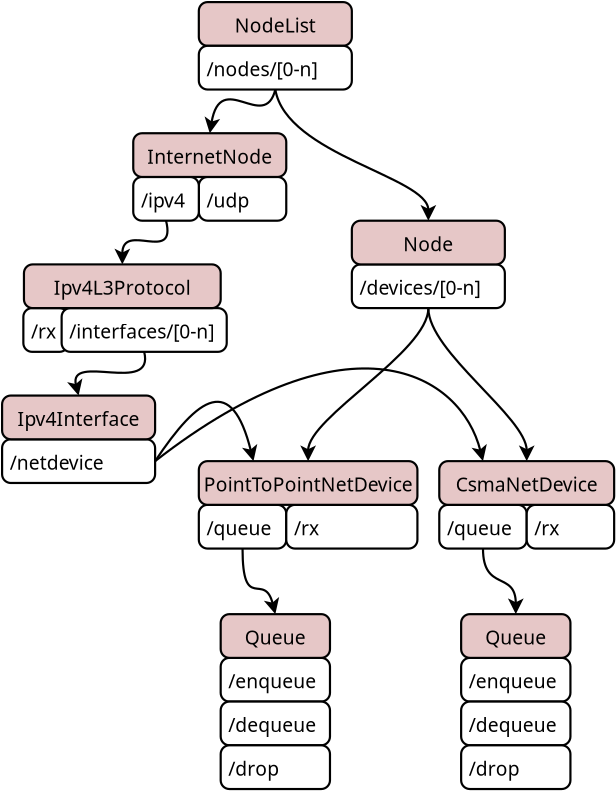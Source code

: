 <?xml version="1.0" encoding="UTF-8"?>
<dia:diagram xmlns:dia="http://www.lysator.liu.se/~alla/dia/">
    <dia:layer name="Background" visible="true">
        <dia:object type="Flowchart - Box" version="0" id="O0">
            <dia:attribute name="obj_pos">
                <dia:point val="-1,-27"/>
            </dia:attribute>
            <dia:attribute name="obj_bb">
                <dia:rectangle val="-1.05,-27.05;6.05,-24.95"/>
            </dia:attribute>
            <dia:attribute name="elem_corner">
                <dia:point val="-1,-27"/>
            </dia:attribute>
            <dia:attribute name="elem_width">
                <dia:real val="7"/>
            </dia:attribute>
            <dia:attribute name="elem_height">
                <dia:real val="2"/>
            </dia:attribute>
            <dia:attribute name="show_background">
                <dia:boolean val="true"/>
            </dia:attribute>
            <dia:attribute name="corner_radius">
                <dia:real val="0.4"/>
            </dia:attribute>
            <dia:attribute name="padding">
                <dia:real val="0.4"/>
            </dia:attribute>
            <dia:attribute name="text">
                <dia:composite type="text">
                    <dia:attribute name="string">
                        <dia:string>#/devices/[0-n]#</dia:string>
                    </dia:attribute>
                    <dia:attribute name="font">
                        <dia:font family="sans" style="0" name="Helvetica"/>
                    </dia:attribute>
                    <dia:attribute name="height">
                        <dia:real val="1.1"/>
                    </dia:attribute>
                    <dia:attribute name="pos">
                        <dia:point val="-0.65,-25.75"/>
                    </dia:attribute>
                    <dia:attribute name="color">
                        <dia:color val="#000000"/>
                    </dia:attribute>
                    <dia:attribute name="alignment">
                        <dia:enum val="0"/>
                    </dia:attribute>
                </dia:composite>
            </dia:attribute>
        </dia:object>
        <dia:object type="Flowchart - Box" version="0" id="O1">
            <dia:attribute name="obj_pos">
                <dia:point val="-8,-39"/>
            </dia:attribute>
            <dia:attribute name="obj_bb">
                <dia:rectangle val="-8.05,-39.05;-0.95,-36.95"/>
            </dia:attribute>
            <dia:attribute name="elem_corner">
                <dia:point val="-8,-39"/>
            </dia:attribute>
            <dia:attribute name="elem_width">
                <dia:real val="7"/>
            </dia:attribute>
            <dia:attribute name="elem_height">
                <dia:real val="2"/>
            </dia:attribute>
            <dia:attribute name="inner_color">
                <dia:color val="#e6c7c7"/>
            </dia:attribute>
            <dia:attribute name="show_background">
                <dia:boolean val="true"/>
            </dia:attribute>
            <dia:attribute name="corner_radius">
                <dia:real val="0.4"/>
            </dia:attribute>
            <dia:attribute name="padding">
                <dia:real val="0.1"/>
            </dia:attribute>
            <dia:attribute name="text">
                <dia:composite type="text">
                    <dia:attribute name="string">
                        <dia:string>#NodeList#</dia:string>
                    </dia:attribute>
                    <dia:attribute name="font">
                        <dia:font family="sans" style="0" name="Helvetica"/>
                    </dia:attribute>
                    <dia:attribute name="height">
                        <dia:real val="1.1"/>
                    </dia:attribute>
                    <dia:attribute name="pos">
                        <dia:point val="-4.5,-37.75"/>
                    </dia:attribute>
                    <dia:attribute name="color">
                        <dia:color val="#000000"/>
                    </dia:attribute>
                    <dia:attribute name="alignment">
                        <dia:enum val="1"/>
                    </dia:attribute>
                </dia:composite>
            </dia:attribute>
        </dia:object>
        <dia:object type="Flowchart - Box" version="0" id="O2">
            <dia:attribute name="obj_pos">
                <dia:point val="-1,-29"/>
            </dia:attribute>
            <dia:attribute name="obj_bb">
                <dia:rectangle val="-1.05,-29.05;6.05,-26.95"/>
            </dia:attribute>
            <dia:attribute name="elem_corner">
                <dia:point val="-1,-29"/>
            </dia:attribute>
            <dia:attribute name="elem_width">
                <dia:real val="7"/>
            </dia:attribute>
            <dia:attribute name="elem_height">
                <dia:real val="2"/>
            </dia:attribute>
            <dia:attribute name="inner_color">
                <dia:color val="#e6c7c7"/>
            </dia:attribute>
            <dia:attribute name="show_background">
                <dia:boolean val="true"/>
            </dia:attribute>
            <dia:attribute name="corner_radius">
                <dia:real val="0.4"/>
            </dia:attribute>
            <dia:attribute name="padding">
                <dia:real val="0.1"/>
            </dia:attribute>
            <dia:attribute name="text">
                <dia:composite type="text">
                    <dia:attribute name="string">
                        <dia:string>#Node#</dia:string>
                    </dia:attribute>
                    <dia:attribute name="font">
                        <dia:font family="sans" style="0" name="Helvetica"/>
                    </dia:attribute>
                    <dia:attribute name="height">
                        <dia:real val="1.1"/>
                    </dia:attribute>
                    <dia:attribute name="pos">
                        <dia:point val="2.5,-27.75"/>
                    </dia:attribute>
                    <dia:attribute name="color">
                        <dia:color val="#000000"/>
                    </dia:attribute>
                    <dia:attribute name="alignment">
                        <dia:enum val="1"/>
                    </dia:attribute>
                </dia:composite>
            </dia:attribute>
        </dia:object>
        <dia:object type="Flowchart - Box" version="0" id="O3">
            <dia:attribute name="obj_pos">
                <dia:point val="3,-16"/>
            </dia:attribute>
            <dia:attribute name="obj_bb">
                <dia:rectangle val="2.95,-16.05;7.05,-13.95"/>
            </dia:attribute>
            <dia:attribute name="elem_corner">
                <dia:point val="3,-16"/>
            </dia:attribute>
            <dia:attribute name="elem_width">
                <dia:real val="4"/>
            </dia:attribute>
            <dia:attribute name="elem_height">
                <dia:real val="2"/>
            </dia:attribute>
            <dia:attribute name="show_background">
                <dia:boolean val="true"/>
            </dia:attribute>
            <dia:attribute name="corner_radius">
                <dia:real val="0.4"/>
            </dia:attribute>
            <dia:attribute name="padding">
                <dia:real val="0.4"/>
            </dia:attribute>
            <dia:attribute name="text">
                <dia:composite type="text">
                    <dia:attribute name="string">
                        <dia:string>#/queue#</dia:string>
                    </dia:attribute>
                    <dia:attribute name="font">
                        <dia:font family="sans" style="0" name="Helvetica"/>
                    </dia:attribute>
                    <dia:attribute name="height">
                        <dia:real val="1.1"/>
                    </dia:attribute>
                    <dia:attribute name="pos">
                        <dia:point val="3.35,-14.75"/>
                    </dia:attribute>
                    <dia:attribute name="color">
                        <dia:color val="#000000"/>
                    </dia:attribute>
                    <dia:attribute name="alignment">
                        <dia:enum val="0"/>
                    </dia:attribute>
                </dia:composite>
            </dia:attribute>
        </dia:object>
        <dia:object type="Flowchart - Box" version="0" id="O4">
            <dia:attribute name="obj_pos">
                <dia:point val="-8,-37"/>
            </dia:attribute>
            <dia:attribute name="obj_bb">
                <dia:rectangle val="-8.05,-37.05;-0.95,-34.95"/>
            </dia:attribute>
            <dia:attribute name="elem_corner">
                <dia:point val="-8,-37"/>
            </dia:attribute>
            <dia:attribute name="elem_width">
                <dia:real val="7"/>
            </dia:attribute>
            <dia:attribute name="elem_height">
                <dia:real val="2"/>
            </dia:attribute>
            <dia:attribute name="show_background">
                <dia:boolean val="true"/>
            </dia:attribute>
            <dia:attribute name="corner_radius">
                <dia:real val="0.4"/>
            </dia:attribute>
            <dia:attribute name="padding">
                <dia:real val="0.4"/>
            </dia:attribute>
            <dia:attribute name="text">
                <dia:composite type="text">
                    <dia:attribute name="string">
                        <dia:string>#/nodes/[0-n]#</dia:string>
                    </dia:attribute>
                    <dia:attribute name="font">
                        <dia:font family="sans" style="0" name="Helvetica"/>
                    </dia:attribute>
                    <dia:attribute name="height">
                        <dia:real val="1.1"/>
                    </dia:attribute>
                    <dia:attribute name="pos">
                        <dia:point val="-7.65,-35.75"/>
                    </dia:attribute>
                    <dia:attribute name="color">
                        <dia:color val="#000000"/>
                    </dia:attribute>
                    <dia:attribute name="alignment">
                        <dia:enum val="0"/>
                    </dia:attribute>
                </dia:composite>
            </dia:attribute>
        </dia:object>
        <dia:object type="Flowchart - Box" version="0" id="O5">
            <dia:attribute name="obj_pos">
                <dia:point val="-8,-31"/>
            </dia:attribute>
            <dia:attribute name="obj_bb">
                <dia:rectangle val="-8.05,-31.05;-3.95,-28.95"/>
            </dia:attribute>
            <dia:attribute name="elem_corner">
                <dia:point val="-8,-31"/>
            </dia:attribute>
            <dia:attribute name="elem_width">
                <dia:real val="4"/>
            </dia:attribute>
            <dia:attribute name="elem_height">
                <dia:real val="2"/>
            </dia:attribute>
            <dia:attribute name="show_background">
                <dia:boolean val="true"/>
            </dia:attribute>
            <dia:attribute name="corner_radius">
                <dia:real val="0.4"/>
            </dia:attribute>
            <dia:attribute name="padding">
                <dia:real val="0.4"/>
            </dia:attribute>
            <dia:attribute name="text">
                <dia:composite type="text">
                    <dia:attribute name="string">
                        <dia:string>#/udp#</dia:string>
                    </dia:attribute>
                    <dia:attribute name="font">
                        <dia:font family="sans" style="0" name="Helvetica"/>
                    </dia:attribute>
                    <dia:attribute name="height">
                        <dia:real val="1.1"/>
                    </dia:attribute>
                    <dia:attribute name="pos">
                        <dia:point val="-7.65,-29.75"/>
                    </dia:attribute>
                    <dia:attribute name="color">
                        <dia:color val="#000000"/>
                    </dia:attribute>
                    <dia:attribute name="alignment">
                        <dia:enum val="0"/>
                    </dia:attribute>
                </dia:composite>
            </dia:attribute>
        </dia:object>
        <dia:object type="Flowchart - Box" version="0" id="O6">
            <dia:attribute name="obj_pos">
                <dia:point val="-16,-25"/>
            </dia:attribute>
            <dia:attribute name="obj_bb">
                <dia:rectangle val="-16.05,-25.05;-13.95,-22.95"/>
            </dia:attribute>
            <dia:attribute name="elem_corner">
                <dia:point val="-16,-25"/>
            </dia:attribute>
            <dia:attribute name="elem_width">
                <dia:real val="2"/>
            </dia:attribute>
            <dia:attribute name="elem_height">
                <dia:real val="2"/>
            </dia:attribute>
            <dia:attribute name="show_background">
                <dia:boolean val="true"/>
            </dia:attribute>
            <dia:attribute name="corner_radius">
                <dia:real val="0.4"/>
            </dia:attribute>
            <dia:attribute name="padding">
                <dia:real val="0.4"/>
            </dia:attribute>
            <dia:attribute name="text">
                <dia:composite type="text">
                    <dia:attribute name="string">
                        <dia:string>#/rx#</dia:string>
                    </dia:attribute>
                    <dia:attribute name="font">
                        <dia:font family="sans" style="0" name="Helvetica"/>
                    </dia:attribute>
                    <dia:attribute name="height">
                        <dia:real val="1.1"/>
                    </dia:attribute>
                    <dia:attribute name="pos">
                        <dia:point val="-15.65,-23.75"/>
                    </dia:attribute>
                    <dia:attribute name="color">
                        <dia:color val="#000000"/>
                    </dia:attribute>
                    <dia:attribute name="alignment">
                        <dia:enum val="0"/>
                    </dia:attribute>
                </dia:composite>
            </dia:attribute>
        </dia:object>
        <dia:object type="Flowchart - Box" version="0" id="O7">
            <dia:attribute name="obj_pos">
                <dia:point val="-17,-19"/>
            </dia:attribute>
            <dia:attribute name="obj_bb">
                <dia:rectangle val="-17.05,-19.05;-9.95,-16.95"/>
            </dia:attribute>
            <dia:attribute name="elem_corner">
                <dia:point val="-17,-19"/>
            </dia:attribute>
            <dia:attribute name="elem_width">
                <dia:real val="7"/>
            </dia:attribute>
            <dia:attribute name="elem_height">
                <dia:real val="2"/>
            </dia:attribute>
            <dia:attribute name="show_background">
                <dia:boolean val="true"/>
            </dia:attribute>
            <dia:attribute name="corner_radius">
                <dia:real val="0.4"/>
            </dia:attribute>
            <dia:attribute name="padding">
                <dia:real val="0.4"/>
            </dia:attribute>
            <dia:attribute name="text">
                <dia:composite type="text">
                    <dia:attribute name="string">
                        <dia:string>#/netdevice#</dia:string>
                    </dia:attribute>
                    <dia:attribute name="font">
                        <dia:font family="sans" style="0" name="Helvetica"/>
                    </dia:attribute>
                    <dia:attribute name="height">
                        <dia:real val="1.1"/>
                    </dia:attribute>
                    <dia:attribute name="pos">
                        <dia:point val="-16.65,-17.75"/>
                    </dia:attribute>
                    <dia:attribute name="color">
                        <dia:color val="#000000"/>
                    </dia:attribute>
                    <dia:attribute name="alignment">
                        <dia:enum val="0"/>
                    </dia:attribute>
                </dia:composite>
            </dia:attribute>
        </dia:object>
        <dia:object type="Standard - BezierLine" version="0" id="O8">
            <dia:attribute name="obj_pos">
                <dia:point val="-4.5,-35"/>
            </dia:attribute>
            <dia:attribute name="obj_bb">
                <dia:rectangle val="-4.558,-35.057;3,-28.95"/>
            </dia:attribute>
            <dia:attribute name="bez_points">
                <dia:point val="-4.5,-35"/>
                <dia:point val="-4,-32"/>
                <dia:point val="2.5,-31"/>
                <dia:point val="2.5,-29"/>
            </dia:attribute>
            <dia:attribute name="corner_types">
                <dia:enum val="0"/>
                <dia:enum val="0"/>
            </dia:attribute>
            <dia:attribute name="end_arrow">
                <dia:enum val="22"/>
            </dia:attribute>
            <dia:attribute name="end_arrow_length">
                <dia:real val="0.5"/>
            </dia:attribute>
            <dia:attribute name="end_arrow_width">
                <dia:real val="0.5"/>
            </dia:attribute>
            <dia:connections>
                <dia:connection handle="0" to="O4" connection="13"/>
                <dia:connection handle="3" to="O2" connection="2"/>
            </dia:connections>
        </dia:object>
        <dia:object type="Standard - BezierLine" version="0" id="O9">
            <dia:attribute name="obj_pos">
                <dia:point val="-4.5,-35"/>
            </dia:attribute>
            <dia:attribute name="obj_bb">
                <dia:rectangle val="-8.001,-35.061;-4.439,-32.868"/>
            </dia:attribute>
            <dia:attribute name="bez_points">
                <dia:point val="-4.5,-35"/>
                <dia:point val="-5,-33"/>
                <dia:point val="-7,-36"/>
                <dia:point val="-7.5,-33"/>
            </dia:attribute>
            <dia:attribute name="corner_types">
                <dia:enum val="0"/>
                <dia:enum val="0"/>
            </dia:attribute>
            <dia:attribute name="end_arrow">
                <dia:enum val="22"/>
            </dia:attribute>
            <dia:attribute name="end_arrow_length">
                <dia:real val="0.5"/>
            </dia:attribute>
            <dia:attribute name="end_arrow_width">
                <dia:real val="0.5"/>
            </dia:attribute>
            <dia:connections>
                <dia:connection handle="0" to="O4" connection="13"/>
                <dia:connection handle="3" to="O18" connection="2"/>
            </dia:connections>
        </dia:object>
        <dia:object type="Flowchart - Box" version="0" id="O10">
            <dia:attribute name="obj_pos">
                <dia:point val="-11,-31"/>
            </dia:attribute>
            <dia:attribute name="obj_bb">
                <dia:rectangle val="-11.05,-31.05;-7.95,-28.95"/>
            </dia:attribute>
            <dia:attribute name="elem_corner">
                <dia:point val="-11,-31"/>
            </dia:attribute>
            <dia:attribute name="elem_width">
                <dia:real val="3"/>
            </dia:attribute>
            <dia:attribute name="elem_height">
                <dia:real val="2"/>
            </dia:attribute>
            <dia:attribute name="show_background">
                <dia:boolean val="true"/>
            </dia:attribute>
            <dia:attribute name="corner_radius">
                <dia:real val="0.4"/>
            </dia:attribute>
            <dia:attribute name="padding">
                <dia:real val="0.4"/>
            </dia:attribute>
            <dia:attribute name="text">
                <dia:composite type="text">
                    <dia:attribute name="string">
                        <dia:string>#/ipv4#</dia:string>
                    </dia:attribute>
                    <dia:attribute name="font">
                        <dia:font family="sans" style="0" name="Helvetica"/>
                    </dia:attribute>
                    <dia:attribute name="height">
                        <dia:real val="1.1"/>
                    </dia:attribute>
                    <dia:attribute name="pos">
                        <dia:point val="-10.65,-29.75"/>
                    </dia:attribute>
                    <dia:attribute name="color">
                        <dia:color val="#000000"/>
                    </dia:attribute>
                    <dia:attribute name="alignment">
                        <dia:enum val="0"/>
                    </dia:attribute>
                </dia:composite>
            </dia:attribute>
        </dia:object>
        <dia:object type="Flowchart - Box" version="0" id="O11">
            <dia:attribute name="obj_pos">
                <dia:point val="-14,-25"/>
            </dia:attribute>
            <dia:attribute name="obj_bb">
                <dia:rectangle val="-14.05,-25.05;-6.95,-22.95"/>
            </dia:attribute>
            <dia:attribute name="elem_corner">
                <dia:point val="-14,-25"/>
            </dia:attribute>
            <dia:attribute name="elem_width">
                <dia:real val="7"/>
            </dia:attribute>
            <dia:attribute name="elem_height">
                <dia:real val="2"/>
            </dia:attribute>
            <dia:attribute name="show_background">
                <dia:boolean val="true"/>
            </dia:attribute>
            <dia:attribute name="corner_radius">
                <dia:real val="0.4"/>
            </dia:attribute>
            <dia:attribute name="padding">
                <dia:real val="0.4"/>
            </dia:attribute>
            <dia:attribute name="text">
                <dia:composite type="text">
                    <dia:attribute name="string">
                        <dia:string>#/interfaces/[0-n]#</dia:string>
                    </dia:attribute>
                    <dia:attribute name="font">
                        <dia:font family="sans" style="0" name="Helvetica"/>
                    </dia:attribute>
                    <dia:attribute name="height">
                        <dia:real val="1.1"/>
                    </dia:attribute>
                    <dia:attribute name="pos">
                        <dia:point val="-13.65,-23.75"/>
                    </dia:attribute>
                    <dia:attribute name="color">
                        <dia:color val="#000000"/>
                    </dia:attribute>
                    <dia:attribute name="alignment">
                        <dia:enum val="0"/>
                    </dia:attribute>
                </dia:composite>
            </dia:attribute>
        </dia:object>
        <dia:object type="Flowchart - Box" version="0" id="O12">
            <dia:attribute name="obj_pos">
                <dia:point val="7,-16"/>
            </dia:attribute>
            <dia:attribute name="obj_bb">
                <dia:rectangle val="6.95,-16.05;11.05,-13.95"/>
            </dia:attribute>
            <dia:attribute name="elem_corner">
                <dia:point val="7,-16"/>
            </dia:attribute>
            <dia:attribute name="elem_width">
                <dia:real val="4"/>
            </dia:attribute>
            <dia:attribute name="elem_height">
                <dia:real val="2"/>
            </dia:attribute>
            <dia:attribute name="show_background">
                <dia:boolean val="true"/>
            </dia:attribute>
            <dia:attribute name="corner_radius">
                <dia:real val="0.4"/>
            </dia:attribute>
            <dia:attribute name="padding">
                <dia:real val="0.4"/>
            </dia:attribute>
            <dia:attribute name="text">
                <dia:composite type="text">
                    <dia:attribute name="string">
                        <dia:string>#/rx#</dia:string>
                    </dia:attribute>
                    <dia:attribute name="font">
                        <dia:font family="sans" style="0" name="Helvetica"/>
                    </dia:attribute>
                    <dia:attribute name="height">
                        <dia:real val="1.1"/>
                    </dia:attribute>
                    <dia:attribute name="pos">
                        <dia:point val="7.35,-14.75"/>
                    </dia:attribute>
                    <dia:attribute name="color">
                        <dia:color val="#000000"/>
                    </dia:attribute>
                    <dia:attribute name="alignment">
                        <dia:enum val="0"/>
                    </dia:attribute>
                </dia:composite>
            </dia:attribute>
        </dia:object>
        <dia:object type="Flowchart - Box" version="0" id="O13">
            <dia:attribute name="obj_pos">
                <dia:point val="-8,-16"/>
            </dia:attribute>
            <dia:attribute name="obj_bb">
                <dia:rectangle val="-8.05,-16.05;-3.95,-13.95"/>
            </dia:attribute>
            <dia:attribute name="elem_corner">
                <dia:point val="-8,-16"/>
            </dia:attribute>
            <dia:attribute name="elem_width">
                <dia:real val="4"/>
            </dia:attribute>
            <dia:attribute name="elem_height">
                <dia:real val="2"/>
            </dia:attribute>
            <dia:attribute name="show_background">
                <dia:boolean val="true"/>
            </dia:attribute>
            <dia:attribute name="corner_radius">
                <dia:real val="0.4"/>
            </dia:attribute>
            <dia:attribute name="padding">
                <dia:real val="0.4"/>
            </dia:attribute>
            <dia:attribute name="text">
                <dia:composite type="text">
                    <dia:attribute name="string">
                        <dia:string>#/queue#</dia:string>
                    </dia:attribute>
                    <dia:attribute name="font">
                        <dia:font family="sans" style="0" name="Helvetica"/>
                    </dia:attribute>
                    <dia:attribute name="height">
                        <dia:real val="1.1"/>
                    </dia:attribute>
                    <dia:attribute name="pos">
                        <dia:point val="-7.65,-14.75"/>
                    </dia:attribute>
                    <dia:attribute name="color">
                        <dia:color val="#000000"/>
                    </dia:attribute>
                    <dia:attribute name="alignment">
                        <dia:enum val="0"/>
                    </dia:attribute>
                </dia:composite>
            </dia:attribute>
        </dia:object>
        <dia:object type="Flowchart - Box" version="0" id="O14">
            <dia:attribute name="obj_pos">
                <dia:point val="-4,-16"/>
            </dia:attribute>
            <dia:attribute name="obj_bb">
                <dia:rectangle val="-4.05,-16.05;2.05,-13.95"/>
            </dia:attribute>
            <dia:attribute name="elem_corner">
                <dia:point val="-4,-16"/>
            </dia:attribute>
            <dia:attribute name="elem_width">
                <dia:real val="6"/>
            </dia:attribute>
            <dia:attribute name="elem_height">
                <dia:real val="2"/>
            </dia:attribute>
            <dia:attribute name="show_background">
                <dia:boolean val="true"/>
            </dia:attribute>
            <dia:attribute name="corner_radius">
                <dia:real val="0.4"/>
            </dia:attribute>
            <dia:attribute name="padding">
                <dia:real val="0.4"/>
            </dia:attribute>
            <dia:attribute name="text">
                <dia:composite type="text">
                    <dia:attribute name="string">
                        <dia:string>#/rx#</dia:string>
                    </dia:attribute>
                    <dia:attribute name="font">
                        <dia:font family="sans" style="0" name="Helvetica"/>
                    </dia:attribute>
                    <dia:attribute name="height">
                        <dia:real val="1.1"/>
                    </dia:attribute>
                    <dia:attribute name="pos">
                        <dia:point val="-3.65,-14.75"/>
                    </dia:attribute>
                    <dia:attribute name="color">
                        <dia:color val="#000000"/>
                    </dia:attribute>
                    <dia:attribute name="alignment">
                        <dia:enum val="0"/>
                    </dia:attribute>
                </dia:composite>
            </dia:attribute>
        </dia:object>
        <dia:object type="Flowchart - Box" version="0" id="O15">
            <dia:attribute name="obj_pos">
                <dia:point val="-7,-9"/>
            </dia:attribute>
            <dia:attribute name="obj_bb">
                <dia:rectangle val="-7.05,-9.05;-1.95,-6.95"/>
            </dia:attribute>
            <dia:attribute name="elem_corner">
                <dia:point val="-7,-9"/>
            </dia:attribute>
            <dia:attribute name="elem_width">
                <dia:real val="5"/>
            </dia:attribute>
            <dia:attribute name="elem_height">
                <dia:real val="2"/>
            </dia:attribute>
            <dia:attribute name="show_background">
                <dia:boolean val="true"/>
            </dia:attribute>
            <dia:attribute name="corner_radius">
                <dia:real val="0.4"/>
            </dia:attribute>
            <dia:attribute name="padding">
                <dia:real val="0.4"/>
            </dia:attribute>
            <dia:attribute name="text">
                <dia:composite type="text">
                    <dia:attribute name="string">
                        <dia:string>#/enqueue#</dia:string>
                    </dia:attribute>
                    <dia:attribute name="font">
                        <dia:font family="sans" style="0" name="Helvetica"/>
                    </dia:attribute>
                    <dia:attribute name="height">
                        <dia:real val="1.1"/>
                    </dia:attribute>
                    <dia:attribute name="pos">
                        <dia:point val="-6.65,-7.75"/>
                    </dia:attribute>
                    <dia:attribute name="color">
                        <dia:color val="#000000"/>
                    </dia:attribute>
                    <dia:attribute name="alignment">
                        <dia:enum val="0"/>
                    </dia:attribute>
                </dia:composite>
            </dia:attribute>
        </dia:object>
        <dia:object type="Flowchart - Box" version="0" id="O16">
            <dia:attribute name="obj_pos">
                <dia:point val="-7,-7"/>
            </dia:attribute>
            <dia:attribute name="obj_bb">
                <dia:rectangle val="-7.05,-7.05;-1.95,-4.95"/>
            </dia:attribute>
            <dia:attribute name="elem_corner">
                <dia:point val="-7,-7"/>
            </dia:attribute>
            <dia:attribute name="elem_width">
                <dia:real val="5"/>
            </dia:attribute>
            <dia:attribute name="elem_height">
                <dia:real val="2"/>
            </dia:attribute>
            <dia:attribute name="show_background">
                <dia:boolean val="true"/>
            </dia:attribute>
            <dia:attribute name="corner_radius">
                <dia:real val="0.4"/>
            </dia:attribute>
            <dia:attribute name="padding">
                <dia:real val="0.4"/>
            </dia:attribute>
            <dia:attribute name="text">
                <dia:composite type="text">
                    <dia:attribute name="string">
                        <dia:string>#/dequeue#</dia:string>
                    </dia:attribute>
                    <dia:attribute name="font">
                        <dia:font family="sans" style="0" name="Helvetica"/>
                    </dia:attribute>
                    <dia:attribute name="height">
                        <dia:real val="1.1"/>
                    </dia:attribute>
                    <dia:attribute name="pos">
                        <dia:point val="-6.65,-5.75"/>
                    </dia:attribute>
                    <dia:attribute name="color">
                        <dia:color val="#000000"/>
                    </dia:attribute>
                    <dia:attribute name="alignment">
                        <dia:enum val="0"/>
                    </dia:attribute>
                </dia:composite>
            </dia:attribute>
        </dia:object>
        <dia:object type="Flowchart - Box" version="0" id="O17">
            <dia:attribute name="obj_pos">
                <dia:point val="-7,-5"/>
            </dia:attribute>
            <dia:attribute name="obj_bb">
                <dia:rectangle val="-7.05,-5.05;-1.95,-2.95"/>
            </dia:attribute>
            <dia:attribute name="elem_corner">
                <dia:point val="-7,-5"/>
            </dia:attribute>
            <dia:attribute name="elem_width">
                <dia:real val="5"/>
            </dia:attribute>
            <dia:attribute name="elem_height">
                <dia:real val="2"/>
            </dia:attribute>
            <dia:attribute name="show_background">
                <dia:boolean val="true"/>
            </dia:attribute>
            <dia:attribute name="corner_radius">
                <dia:real val="0.4"/>
            </dia:attribute>
            <dia:attribute name="padding">
                <dia:real val="0.4"/>
            </dia:attribute>
            <dia:attribute name="text">
                <dia:composite type="text">
                    <dia:attribute name="string">
                        <dia:string>#/drop#</dia:string>
                    </dia:attribute>
                    <dia:attribute name="font">
                        <dia:font family="sans" style="0" name="Helvetica"/>
                    </dia:attribute>
                    <dia:attribute name="height">
                        <dia:real val="1.1"/>
                    </dia:attribute>
                    <dia:attribute name="pos">
                        <dia:point val="-6.65,-3.75"/>
                    </dia:attribute>
                    <dia:attribute name="color">
                        <dia:color val="#000000"/>
                    </dia:attribute>
                    <dia:attribute name="alignment">
                        <dia:enum val="0"/>
                    </dia:attribute>
                </dia:composite>
            </dia:attribute>
        </dia:object>
        <dia:object type="Flowchart - Box" version="0" id="O18">
            <dia:attribute name="obj_pos">
                <dia:point val="-11,-33"/>
            </dia:attribute>
            <dia:attribute name="obj_bb">
                <dia:rectangle val="-11.05,-33.05;-3.95,-30.95"/>
            </dia:attribute>
            <dia:attribute name="elem_corner">
                <dia:point val="-11,-33"/>
            </dia:attribute>
            <dia:attribute name="elem_width">
                <dia:real val="7"/>
            </dia:attribute>
            <dia:attribute name="elem_height">
                <dia:real val="2"/>
            </dia:attribute>
            <dia:attribute name="inner_color">
                <dia:color val="#e6c7c7"/>
            </dia:attribute>
            <dia:attribute name="show_background">
                <dia:boolean val="true"/>
            </dia:attribute>
            <dia:attribute name="corner_radius">
                <dia:real val="0.4"/>
            </dia:attribute>
            <dia:attribute name="padding">
                <dia:real val="0.1"/>
            </dia:attribute>
            <dia:attribute name="text">
                <dia:composite type="text">
                    <dia:attribute name="string">
                        <dia:string>#InternetNode#</dia:string>
                    </dia:attribute>
                    <dia:attribute name="font">
                        <dia:font family="sans" style="0" name="Helvetica"/>
                    </dia:attribute>
                    <dia:attribute name="height">
                        <dia:real val="1.1"/>
                    </dia:attribute>
                    <dia:attribute name="pos">
                        <dia:point val="-7.5,-31.75"/>
                    </dia:attribute>
                    <dia:attribute name="color">
                        <dia:color val="#000000"/>
                    </dia:attribute>
                    <dia:attribute name="alignment">
                        <dia:enum val="1"/>
                    </dia:attribute>
                </dia:composite>
            </dia:attribute>
        </dia:object>
        <dia:object type="Flowchart - Box" version="0" id="O19">
            <dia:attribute name="obj_pos">
                <dia:point val="-8,-18"/>
            </dia:attribute>
            <dia:attribute name="obj_bb">
                <dia:rectangle val="-8.05,-18.05;2.05,-15.95"/>
            </dia:attribute>
            <dia:attribute name="elem_corner">
                <dia:point val="-8,-18"/>
            </dia:attribute>
            <dia:attribute name="elem_width">
                <dia:real val="10"/>
            </dia:attribute>
            <dia:attribute name="elem_height">
                <dia:real val="2.0"/>
            </dia:attribute>
            <dia:attribute name="inner_color">
                <dia:color val="#e6c7c7"/>
            </dia:attribute>
            <dia:attribute name="show_background">
                <dia:boolean val="true"/>
            </dia:attribute>
            <dia:attribute name="corner_radius">
                <dia:real val="0.4"/>
            </dia:attribute>
            <dia:attribute name="padding">
                <dia:real val="0.1"/>
            </dia:attribute>
            <dia:attribute name="text">
                <dia:composite type="text">
                    <dia:attribute name="string">
                        <dia:string>#PointToPointNetDevice#</dia:string>
                    </dia:attribute>
                    <dia:attribute name="font">
                        <dia:font family="sans" style="0" name="Helvetica"/>
                    </dia:attribute>
                    <dia:attribute name="height">
                        <dia:real val="1.1"/>
                    </dia:attribute>
                    <dia:attribute name="pos">
                        <dia:point val="-3,-16.75"/>
                    </dia:attribute>
                    <dia:attribute name="color">
                        <dia:color val="#000000"/>
                    </dia:attribute>
                    <dia:attribute name="alignment">
                        <dia:enum val="1"/>
                    </dia:attribute>
                </dia:composite>
            </dia:attribute>
        </dia:object>
        <dia:object type="Flowchart - Box" version="0" id="O20">
            <dia:attribute name="obj_pos">
                <dia:point val="-7,-11"/>
            </dia:attribute>
            <dia:attribute name="obj_bb">
                <dia:rectangle val="-7.05,-11.05;-1.95,-8.95"/>
            </dia:attribute>
            <dia:attribute name="elem_corner">
                <dia:point val="-7,-11"/>
            </dia:attribute>
            <dia:attribute name="elem_width">
                <dia:real val="5"/>
            </dia:attribute>
            <dia:attribute name="elem_height">
                <dia:real val="2"/>
            </dia:attribute>
            <dia:attribute name="inner_color">
                <dia:color val="#e6c7c7"/>
            </dia:attribute>
            <dia:attribute name="show_background">
                <dia:boolean val="true"/>
            </dia:attribute>
            <dia:attribute name="corner_radius">
                <dia:real val="0.4"/>
            </dia:attribute>
            <dia:attribute name="padding">
                <dia:real val="0.1"/>
            </dia:attribute>
            <dia:attribute name="text">
                <dia:composite type="text">
                    <dia:attribute name="string">
                        <dia:string>#Queue#</dia:string>
                    </dia:attribute>
                    <dia:attribute name="font">
                        <dia:font family="sans" style="0" name="Helvetica"/>
                    </dia:attribute>
                    <dia:attribute name="height">
                        <dia:real val="1.1"/>
                    </dia:attribute>
                    <dia:attribute name="pos">
                        <dia:point val="-4.5,-9.75"/>
                    </dia:attribute>
                    <dia:attribute name="color">
                        <dia:color val="#000000"/>
                    </dia:attribute>
                    <dia:attribute name="alignment">
                        <dia:enum val="1"/>
                    </dia:attribute>
                </dia:composite>
            </dia:attribute>
        </dia:object>
        <dia:object type="Flowchart - Box" version="0" id="O21">
            <dia:attribute name="obj_pos">
                <dia:point val="-16,-27"/>
            </dia:attribute>
            <dia:attribute name="obj_bb">
                <dia:rectangle val="-16.05,-27.05;-6.95,-24.95"/>
            </dia:attribute>
            <dia:attribute name="elem_corner">
                <dia:point val="-16,-27"/>
            </dia:attribute>
            <dia:attribute name="elem_width">
                <dia:real val="9"/>
            </dia:attribute>
            <dia:attribute name="elem_height">
                <dia:real val="2"/>
            </dia:attribute>
            <dia:attribute name="inner_color">
                <dia:color val="#e6c7c7"/>
            </dia:attribute>
            <dia:attribute name="show_background">
                <dia:boolean val="true"/>
            </dia:attribute>
            <dia:attribute name="corner_radius">
                <dia:real val="0.4"/>
            </dia:attribute>
            <dia:attribute name="padding">
                <dia:real val="0.1"/>
            </dia:attribute>
            <dia:attribute name="text">
                <dia:composite type="text">
                    <dia:attribute name="string">
                        <dia:string>#Ipv4L3Protocol#</dia:string>
                    </dia:attribute>
                    <dia:attribute name="font">
                        <dia:font family="sans" style="0" name="Helvetica"/>
                    </dia:attribute>
                    <dia:attribute name="height">
                        <dia:real val="1.1"/>
                    </dia:attribute>
                    <dia:attribute name="pos">
                        <dia:point val="-11.5,-25.75"/>
                    </dia:attribute>
                    <dia:attribute name="color">
                        <dia:color val="#000000"/>
                    </dia:attribute>
                    <dia:attribute name="alignment">
                        <dia:enum val="1"/>
                    </dia:attribute>
                </dia:composite>
            </dia:attribute>
        </dia:object>
        <dia:object type="Flowchart - Box" version="0" id="O22">
            <dia:attribute name="obj_pos">
                <dia:point val="-17,-21"/>
            </dia:attribute>
            <dia:attribute name="obj_bb">
                <dia:rectangle val="-17.05,-21.05;-9.95,-18.95"/>
            </dia:attribute>
            <dia:attribute name="elem_corner">
                <dia:point val="-17,-21"/>
            </dia:attribute>
            <dia:attribute name="elem_width">
                <dia:real val="7"/>
            </dia:attribute>
            <dia:attribute name="elem_height">
                <dia:real val="2"/>
            </dia:attribute>
            <dia:attribute name="inner_color">
                <dia:color val="#e6c7c7"/>
            </dia:attribute>
            <dia:attribute name="show_background">
                <dia:boolean val="true"/>
            </dia:attribute>
            <dia:attribute name="corner_radius">
                <dia:real val="0.4"/>
            </dia:attribute>
            <dia:attribute name="padding">
                <dia:real val="0.1"/>
            </dia:attribute>
            <dia:attribute name="text">
                <dia:composite type="text">
                    <dia:attribute name="string">
                        <dia:string>#Ipv4Interface#</dia:string>
                    </dia:attribute>
                    <dia:attribute name="font">
                        <dia:font family="sans" style="0" name="Helvetica"/>
                    </dia:attribute>
                    <dia:attribute name="height">
                        <dia:real val="1.1"/>
                    </dia:attribute>
                    <dia:attribute name="pos">
                        <dia:point val="-13.5,-19.75"/>
                    </dia:attribute>
                    <dia:attribute name="color">
                        <dia:color val="#000000"/>
                    </dia:attribute>
                    <dia:attribute name="alignment">
                        <dia:enum val="1"/>
                    </dia:attribute>
                </dia:composite>
            </dia:attribute>
        </dia:object>
        <dia:object type="Flowchart - Box" version="0" id="O23">
            <dia:attribute name="obj_pos">
                <dia:point val="3,-18"/>
            </dia:attribute>
            <dia:attribute name="obj_bb">
                <dia:rectangle val="2.95,-18.05;11.05,-15.95"/>
            </dia:attribute>
            <dia:attribute name="elem_corner">
                <dia:point val="3,-18"/>
            </dia:attribute>
            <dia:attribute name="elem_width">
                <dia:real val="8.0"/>
            </dia:attribute>
            <dia:attribute name="elem_height">
                <dia:real val="2"/>
            </dia:attribute>
            <dia:attribute name="inner_color">
                <dia:color val="#e6c7c7"/>
            </dia:attribute>
            <dia:attribute name="show_background">
                <dia:boolean val="true"/>
            </dia:attribute>
            <dia:attribute name="corner_radius">
                <dia:real val="0.4"/>
            </dia:attribute>
            <dia:attribute name="padding">
                <dia:real val="0.1"/>
            </dia:attribute>
            <dia:attribute name="text">
                <dia:composite type="text">
                    <dia:attribute name="string">
                        <dia:string>#CsmaNetDevice#</dia:string>
                    </dia:attribute>
                    <dia:attribute name="font">
                        <dia:font family="sans" style="0" name="Helvetica"/>
                    </dia:attribute>
                    <dia:attribute name="height">
                        <dia:real val="1.1"/>
                    </dia:attribute>
                    <dia:attribute name="pos">
                        <dia:point val="7,-16.75"/>
                    </dia:attribute>
                    <dia:attribute name="color">
                        <dia:color val="#000000"/>
                    </dia:attribute>
                    <dia:attribute name="alignment">
                        <dia:enum val="1"/>
                    </dia:attribute>
                </dia:composite>
            </dia:attribute>
        </dia:object>
        <dia:object type="Standard - BezierLine" version="0" id="O24">
            <dia:attribute name="obj_pos">
                <dia:point val="-9.5,-29"/>
            </dia:attribute>
            <dia:attribute name="obj_bb">
                <dia:rectangle val="-12,-29.061;-9.384,-26.95"/>
            </dia:attribute>
            <dia:attribute name="bez_points">
                <dia:point val="-9.5,-29"/>
                <dia:point val="-9,-27"/>
                <dia:point val="-11.5,-29"/>
                <dia:point val="-11.5,-27"/>
            </dia:attribute>
            <dia:attribute name="corner_types">
                <dia:enum val="0"/>
                <dia:enum val="0"/>
            </dia:attribute>
            <dia:attribute name="end_arrow">
                <dia:enum val="22"/>
            </dia:attribute>
            <dia:attribute name="end_arrow_length">
                <dia:real val="0.5"/>
            </dia:attribute>
            <dia:attribute name="end_arrow_width">
                <dia:real val="0.5"/>
            </dia:attribute>
            <dia:connections>
                <dia:connection handle="0" to="O10" connection="13"/>
                <dia:connection handle="3" to="O21" connection="2"/>
            </dia:connections>
        </dia:object>
        <dia:object type="Standard - BezierLine" version="0" id="O25">
            <dia:attribute name="obj_pos">
                <dia:point val="-10.5,-23"/>
            </dia:attribute>
            <dia:attribute name="obj_bb">
                <dia:rectangle val="-13.997,-23.061;-10.407,-20.83"/>
            </dia:attribute>
            <dia:attribute name="bez_points">
                <dia:point val="-10.5,-23"/>
                <dia:point val="-10,-21"/>
                <dia:point val="-14,-23"/>
                <dia:point val="-13.5,-21"/>
            </dia:attribute>
            <dia:attribute name="corner_types">
                <dia:enum val="0"/>
                <dia:enum val="0"/>
            </dia:attribute>
            <dia:attribute name="end_arrow">
                <dia:enum val="22"/>
            </dia:attribute>
            <dia:attribute name="end_arrow_length">
                <dia:real val="0.5"/>
            </dia:attribute>
            <dia:attribute name="end_arrow_width">
                <dia:real val="0.5"/>
            </dia:attribute>
            <dia:connections>
                <dia:connection handle="0" to="O11" connection="13"/>
                <dia:connection handle="3" to="O22" connection="2"/>
            </dia:connections>
        </dia:object>
        <dia:object type="Standard - BezierLine" version="0" id="O26">
            <dia:attribute name="obj_pos">
                <dia:point val="-6,-14"/>
            </dia:attribute>
            <dia:attribute name="obj_bb">
                <dia:rectangle val="-6.05,-14.05;-4.003,-10.83"/>
            </dia:attribute>
            <dia:attribute name="bez_points">
                <dia:point val="-6,-14"/>
                <dia:point val="-6,-11"/>
                <dia:point val="-5,-13"/>
                <dia:point val="-4.5,-11"/>
            </dia:attribute>
            <dia:attribute name="corner_types">
                <dia:enum val="0"/>
                <dia:enum val="0"/>
            </dia:attribute>
            <dia:attribute name="end_arrow">
                <dia:enum val="22"/>
            </dia:attribute>
            <dia:attribute name="end_arrow_length">
                <dia:real val="0.5"/>
            </dia:attribute>
            <dia:attribute name="end_arrow_width">
                <dia:real val="0.5"/>
            </dia:attribute>
            <dia:connections>
                <dia:connection handle="0" to="O13" connection="13"/>
                <dia:connection handle="3" to="O20" connection="2"/>
            </dia:connections>
        </dia:object>
        <dia:object type="Standard - BezierLine" version="0" id="O27">
            <dia:attribute name="obj_pos">
                <dia:point val="5,-14"/>
            </dia:attribute>
            <dia:attribute name="obj_bb">
                <dia:rectangle val="4.95,-14.05;7,-10.95"/>
            </dia:attribute>
            <dia:attribute name="bez_points">
                <dia:point val="5,-14"/>
                <dia:point val="5,-12"/>
                <dia:point val="6.5,-13"/>
                <dia:point val="6.5,-11"/>
            </dia:attribute>
            <dia:attribute name="corner_types">
                <dia:enum val="0"/>
                <dia:enum val="0"/>
            </dia:attribute>
            <dia:attribute name="end_arrow">
                <dia:enum val="22"/>
            </dia:attribute>
            <dia:attribute name="end_arrow_length">
                <dia:real val="0.5"/>
            </dia:attribute>
            <dia:attribute name="end_arrow_width">
                <dia:real val="0.5"/>
            </dia:attribute>
            <dia:connections>
                <dia:connection handle="0" to="O3" connection="13"/>
                <dia:connection handle="3" to="O33" connection="2"/>
            </dia:connections>
        </dia:object>
        <dia:object type="Standard - BezierLine" version="0" id="O28">
            <dia:attribute name="obj_pos">
                <dia:point val="2.5,-25"/>
            </dia:attribute>
            <dia:attribute name="obj_bb">
                <dia:rectangle val="-3.5,-25.05;2.55,-17.95"/>
            </dia:attribute>
            <dia:attribute name="bez_points">
                <dia:point val="2.5,-25"/>
                <dia:point val="2.5,-23"/>
                <dia:point val="-3,-20"/>
                <dia:point val="-3,-18"/>
            </dia:attribute>
            <dia:attribute name="corner_types">
                <dia:enum val="0"/>
                <dia:enum val="0"/>
            </dia:attribute>
            <dia:attribute name="end_arrow">
                <dia:enum val="22"/>
            </dia:attribute>
            <dia:attribute name="end_arrow_length">
                <dia:real val="0.5"/>
            </dia:attribute>
            <dia:attribute name="end_arrow_width">
                <dia:real val="0.5"/>
            </dia:attribute>
            <dia:connections>
                <dia:connection handle="0" to="O0" connection="13"/>
                <dia:connection handle="3" to="O19" connection="2"/>
            </dia:connections>
        </dia:object>
        <dia:object type="Standard - BezierLine" version="0" id="O29">
            <dia:attribute name="obj_pos">
                <dia:point val="2.5,-25"/>
            </dia:attribute>
            <dia:attribute name="obj_bb">
                <dia:rectangle val="2.45,-25.05;7.5,-17.95"/>
            </dia:attribute>
            <dia:attribute name="bez_points">
                <dia:point val="2.5,-25"/>
                <dia:point val="2.5,-23"/>
                <dia:point val="7,-20"/>
                <dia:point val="7,-18"/>
            </dia:attribute>
            <dia:attribute name="corner_types">
                <dia:enum val="0"/>
                <dia:enum val="0"/>
            </dia:attribute>
            <dia:attribute name="end_arrow">
                <dia:enum val="22"/>
            </dia:attribute>
            <dia:attribute name="end_arrow_length">
                <dia:real val="0.5"/>
            </dia:attribute>
            <dia:attribute name="end_arrow_width">
                <dia:real val="0.5"/>
            </dia:attribute>
            <dia:connections>
                <dia:connection handle="0" to="O0" connection="13"/>
                <dia:connection handle="3" to="O23" connection="2"/>
            </dia:connections>
        </dia:object>
        <dia:object type="Flowchart - Box" version="0" id="O30">
            <dia:attribute name="obj_pos">
                <dia:point val="4,-9"/>
            </dia:attribute>
            <dia:attribute name="obj_bb">
                <dia:rectangle val="3.95,-9.05;9.05,-6.95"/>
            </dia:attribute>
            <dia:attribute name="elem_corner">
                <dia:point val="4,-9"/>
            </dia:attribute>
            <dia:attribute name="elem_width">
                <dia:real val="5"/>
            </dia:attribute>
            <dia:attribute name="elem_height">
                <dia:real val="2"/>
            </dia:attribute>
            <dia:attribute name="show_background">
                <dia:boolean val="true"/>
            </dia:attribute>
            <dia:attribute name="corner_radius">
                <dia:real val="0.4"/>
            </dia:attribute>
            <dia:attribute name="padding">
                <dia:real val="0.4"/>
            </dia:attribute>
            <dia:attribute name="text">
                <dia:composite type="text">
                    <dia:attribute name="string">
                        <dia:string>#/enqueue#</dia:string>
                    </dia:attribute>
                    <dia:attribute name="font">
                        <dia:font family="sans" style="0" name="Helvetica"/>
                    </dia:attribute>
                    <dia:attribute name="height">
                        <dia:real val="1.1"/>
                    </dia:attribute>
                    <dia:attribute name="pos">
                        <dia:point val="4.35,-7.75"/>
                    </dia:attribute>
                    <dia:attribute name="color">
                        <dia:color val="#000000"/>
                    </dia:attribute>
                    <dia:attribute name="alignment">
                        <dia:enum val="0"/>
                    </dia:attribute>
                </dia:composite>
            </dia:attribute>
        </dia:object>
        <dia:object type="Flowchart - Box" version="0" id="O31">
            <dia:attribute name="obj_pos">
                <dia:point val="4,-7"/>
            </dia:attribute>
            <dia:attribute name="obj_bb">
                <dia:rectangle val="3.95,-7.05;9.05,-4.95"/>
            </dia:attribute>
            <dia:attribute name="elem_corner">
                <dia:point val="4,-7"/>
            </dia:attribute>
            <dia:attribute name="elem_width">
                <dia:real val="5"/>
            </dia:attribute>
            <dia:attribute name="elem_height">
                <dia:real val="2"/>
            </dia:attribute>
            <dia:attribute name="show_background">
                <dia:boolean val="true"/>
            </dia:attribute>
            <dia:attribute name="corner_radius">
                <dia:real val="0.4"/>
            </dia:attribute>
            <dia:attribute name="padding">
                <dia:real val="0.4"/>
            </dia:attribute>
            <dia:attribute name="text">
                <dia:composite type="text">
                    <dia:attribute name="string">
                        <dia:string>#/dequeue#</dia:string>
                    </dia:attribute>
                    <dia:attribute name="font">
                        <dia:font family="sans" style="0" name="Helvetica"/>
                    </dia:attribute>
                    <dia:attribute name="height">
                        <dia:real val="1.1"/>
                    </dia:attribute>
                    <dia:attribute name="pos">
                        <dia:point val="4.35,-5.75"/>
                    </dia:attribute>
                    <dia:attribute name="color">
                        <dia:color val="#000000"/>
                    </dia:attribute>
                    <dia:attribute name="alignment">
                        <dia:enum val="0"/>
                    </dia:attribute>
                </dia:composite>
            </dia:attribute>
        </dia:object>
        <dia:object type="Flowchart - Box" version="0" id="O32">
            <dia:attribute name="obj_pos">
                <dia:point val="4,-5"/>
            </dia:attribute>
            <dia:attribute name="obj_bb">
                <dia:rectangle val="3.95,-5.05;9.05,-2.95"/>
            </dia:attribute>
            <dia:attribute name="elem_corner">
                <dia:point val="4,-5"/>
            </dia:attribute>
            <dia:attribute name="elem_width">
                <dia:real val="5"/>
            </dia:attribute>
            <dia:attribute name="elem_height">
                <dia:real val="2"/>
            </dia:attribute>
            <dia:attribute name="show_background">
                <dia:boolean val="true"/>
            </dia:attribute>
            <dia:attribute name="corner_radius">
                <dia:real val="0.4"/>
            </dia:attribute>
            <dia:attribute name="padding">
                <dia:real val="0.4"/>
            </dia:attribute>
            <dia:attribute name="text">
                <dia:composite type="text">
                    <dia:attribute name="string">
                        <dia:string>#/drop#</dia:string>
                    </dia:attribute>
                    <dia:attribute name="font">
                        <dia:font family="sans" style="0" name="Helvetica"/>
                    </dia:attribute>
                    <dia:attribute name="height">
                        <dia:real val="1.1"/>
                    </dia:attribute>
                    <dia:attribute name="pos">
                        <dia:point val="4.35,-3.75"/>
                    </dia:attribute>
                    <dia:attribute name="color">
                        <dia:color val="#000000"/>
                    </dia:attribute>
                    <dia:attribute name="alignment">
                        <dia:enum val="0"/>
                    </dia:attribute>
                </dia:composite>
            </dia:attribute>
        </dia:object>
        <dia:object type="Flowchart - Box" version="0" id="O33">
            <dia:attribute name="obj_pos">
                <dia:point val="4,-11"/>
            </dia:attribute>
            <dia:attribute name="obj_bb">
                <dia:rectangle val="3.95,-11.05;9.05,-8.95"/>
            </dia:attribute>
            <dia:attribute name="elem_corner">
                <dia:point val="4,-11"/>
            </dia:attribute>
            <dia:attribute name="elem_width">
                <dia:real val="5"/>
            </dia:attribute>
            <dia:attribute name="elem_height">
                <dia:real val="2"/>
            </dia:attribute>
            <dia:attribute name="inner_color">
                <dia:color val="#e6c7c7"/>
            </dia:attribute>
            <dia:attribute name="show_background">
                <dia:boolean val="true"/>
            </dia:attribute>
            <dia:attribute name="corner_radius">
                <dia:real val="0.4"/>
            </dia:attribute>
            <dia:attribute name="padding">
                <dia:real val="0.1"/>
            </dia:attribute>
            <dia:attribute name="text">
                <dia:composite type="text">
                    <dia:attribute name="string">
                        <dia:string>#Queue#</dia:string>
                    </dia:attribute>
                    <dia:attribute name="font">
                        <dia:font family="sans" style="0" name="Helvetica"/>
                    </dia:attribute>
                    <dia:attribute name="height">
                        <dia:real val="1.1"/>
                    </dia:attribute>
                    <dia:attribute name="pos">
                        <dia:point val="6.5,-9.75"/>
                    </dia:attribute>
                    <dia:attribute name="color">
                        <dia:color val="#000000"/>
                    </dia:attribute>
                    <dia:attribute name="alignment">
                        <dia:enum val="1"/>
                    </dia:attribute>
                </dia:composite>
            </dia:attribute>
        </dia:object>
        <dia:object type="Standard - BezierLine" version="0" id="O34">
            <dia:attribute name="obj_pos">
                <dia:point val="-10,-18"/>
            </dia:attribute>
            <dia:attribute name="obj_bb">
                <dia:rectangle val="-10.069,-20.688;-5.003,-17.83"/>
            </dia:attribute>
            <dia:attribute name="bez_points">
                <dia:point val="-10,-18"/>
                <dia:point val="-8,-21"/>
                <dia:point val="-6.5,-22"/>
                <dia:point val="-5.5,-18"/>
            </dia:attribute>
            <dia:attribute name="corner_types">
                <dia:enum val="0"/>
                <dia:enum val="0"/>
            </dia:attribute>
            <dia:attribute name="end_arrow">
                <dia:enum val="22"/>
            </dia:attribute>
            <dia:attribute name="end_arrow_length">
                <dia:real val="0.5"/>
            </dia:attribute>
            <dia:attribute name="end_arrow_width">
                <dia:real val="0.5"/>
            </dia:attribute>
            <dia:connections>
                <dia:connection handle="0" to="O7" connection="8"/>
                <dia:connection handle="3" to="O19" connection="1"/>
            </dia:connections>
        </dia:object>
        <dia:object type="Standard - BezierLine" version="0" id="O35">
            <dia:attribute name="obj_pos">
                <dia:point val="-10,-18"/>
            </dia:attribute>
            <dia:attribute name="obj_bb">
                <dia:rectangle val="-10.07,-22.249;5.497,-17.83"/>
            </dia:attribute>
            <dia:attribute name="bez_points">
                <dia:point val="-10,-18"/>
                <dia:point val="-1,-25"/>
                <dia:point val="4,-22"/>
                <dia:point val="5,-18"/>
            </dia:attribute>
            <dia:attribute name="corner_types">
                <dia:enum val="0"/>
                <dia:enum val="0"/>
            </dia:attribute>
            <dia:attribute name="end_arrow">
                <dia:enum val="22"/>
            </dia:attribute>
            <dia:attribute name="end_arrow_length">
                <dia:real val="0.5"/>
            </dia:attribute>
            <dia:attribute name="end_arrow_width">
                <dia:real val="0.5"/>
            </dia:attribute>
            <dia:connections>
                <dia:connection handle="0" to="O7" connection="8"/>
                <dia:connection handle="3" to="O23" connection="1"/>
            </dia:connections>
        </dia:object>
    </dia:layer>
</dia:diagram>
